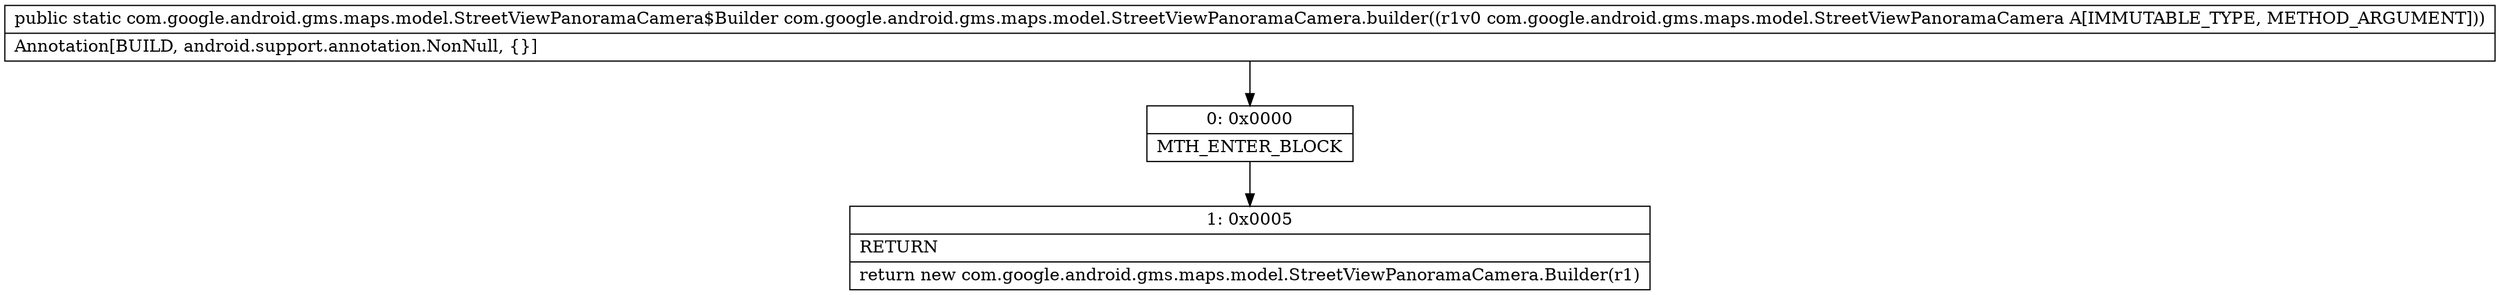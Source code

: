 digraph "CFG forcom.google.android.gms.maps.model.StreetViewPanoramaCamera.builder(Lcom\/google\/android\/gms\/maps\/model\/StreetViewPanoramaCamera;)Lcom\/google\/android\/gms\/maps\/model\/StreetViewPanoramaCamera$Builder;" {
Node_0 [shape=record,label="{0\:\ 0x0000|MTH_ENTER_BLOCK\l}"];
Node_1 [shape=record,label="{1\:\ 0x0005|RETURN\l|return new com.google.android.gms.maps.model.StreetViewPanoramaCamera.Builder(r1)\l}"];
MethodNode[shape=record,label="{public static com.google.android.gms.maps.model.StreetViewPanoramaCamera$Builder com.google.android.gms.maps.model.StreetViewPanoramaCamera.builder((r1v0 com.google.android.gms.maps.model.StreetViewPanoramaCamera A[IMMUTABLE_TYPE, METHOD_ARGUMENT]))  | Annotation[BUILD, android.support.annotation.NonNull, \{\}]\l}"];
MethodNode -> Node_0;
Node_0 -> Node_1;
}

